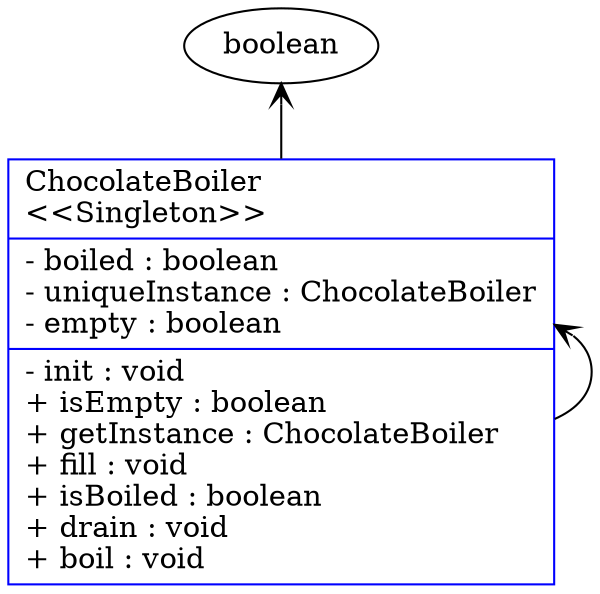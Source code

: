 digraph UML_Diagram
{
rankdir=BT;

ChocolateBoiler [
shape = "record", color="blue",
label = "{ChocolateBoiler\l\<\<Singleton\>\>\l|
- boiled : boolean\l
- uniqueInstance : ChocolateBoiler\l
- empty : boolean\l
|- init : void\l
+ isEmpty : boolean\l
+ getInstance : ChocolateBoiler\l
+ fill : void\l
+ isBoiled : boolean\l
+ drain : void\l
+ boil : void\l
}"];
ChocolateBoiler -> boolean [arrowhead="vee", style="solid"];
ChocolateBoiler -> ChocolateBoiler [arrowhead="vee", style="solid"];

}
